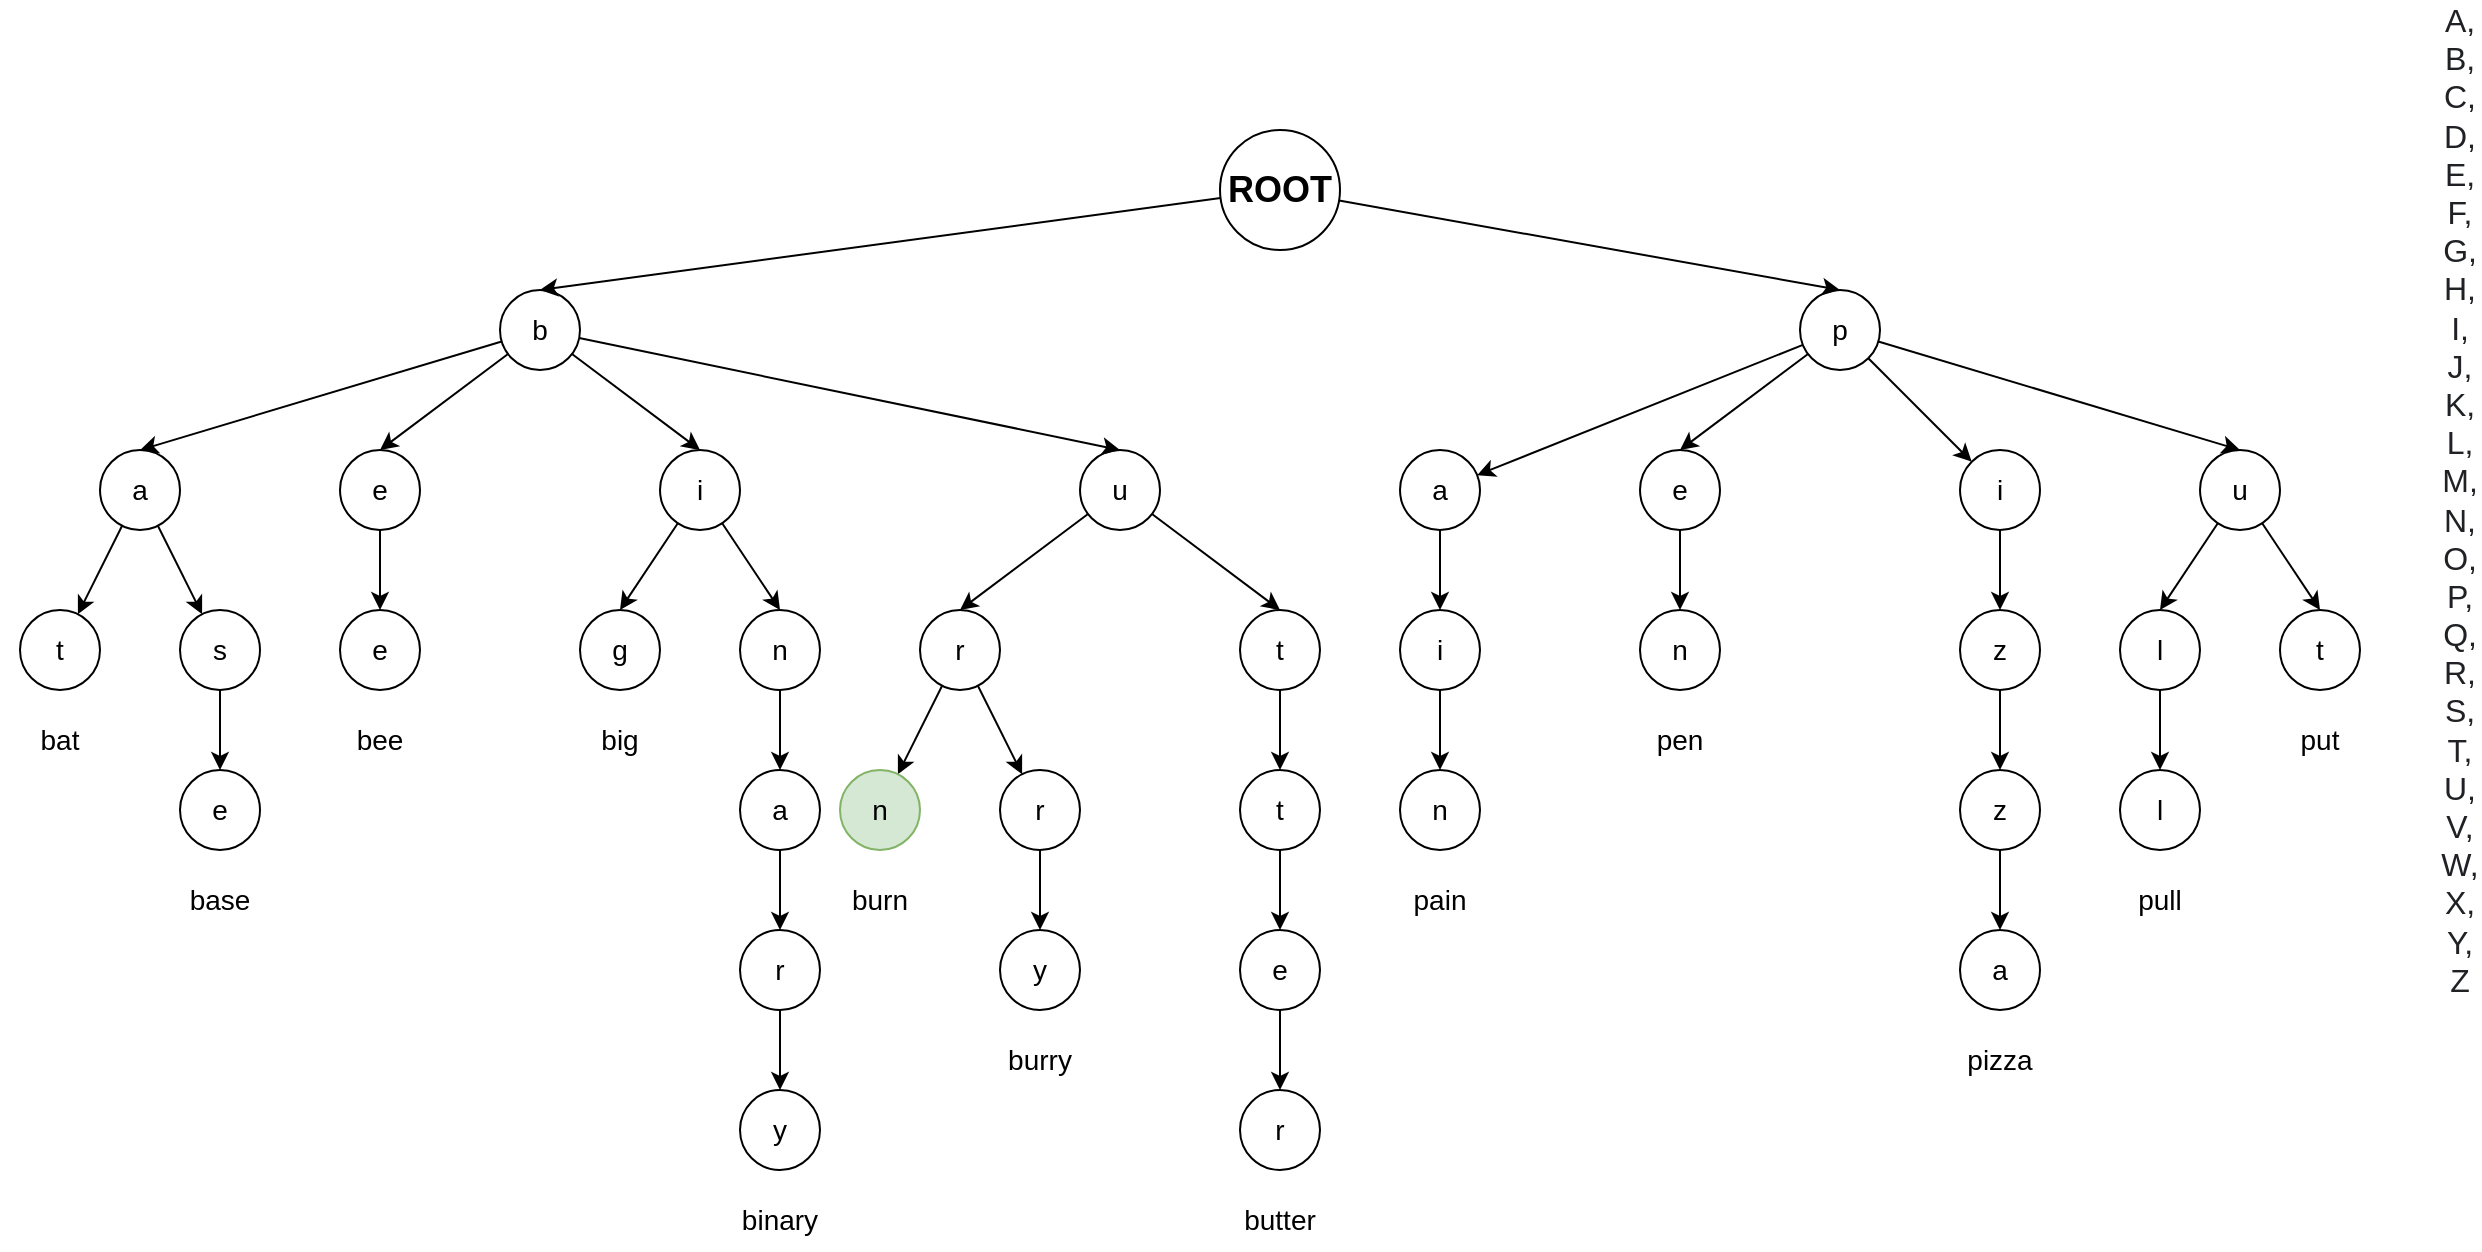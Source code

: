 <mxfile version="18.0.1" type="device"><diagram id="haRA-HjQbW8DLiiTYHPD" name="Page-1"><mxGraphModel dx="2952" dy="811" grid="1" gridSize="10" guides="1" tooltips="1" connect="1" arrows="1" fold="1" page="1" pageScale="1" pageWidth="1654" pageHeight="1169" math="0" shadow="0"><root><mxCell id="0"/><mxCell id="1" parent="0"/><mxCell id="Qas06qnebdyLXUHWS9HE-6" style="rounded=0;orthogonalLoop=1;jettySize=auto;html=1;entryX=0.5;entryY=0;entryDx=0;entryDy=0;fontSize=14;" parent="1" source="Qas06qnebdyLXUHWS9HE-2" target="Qas06qnebdyLXUHWS9HE-4" edge="1"><mxGeometry relative="1" as="geometry"/></mxCell><mxCell id="Qas06qnebdyLXUHWS9HE-23" style="edgeStyle=none;rounded=0;orthogonalLoop=1;jettySize=auto;html=1;entryX=0.5;entryY=0;entryDx=0;entryDy=0;fontSize=14;" parent="1" source="Qas06qnebdyLXUHWS9HE-2" target="Qas06qnebdyLXUHWS9HE-22" edge="1"><mxGeometry relative="1" as="geometry"/></mxCell><mxCell id="Qas06qnebdyLXUHWS9HE-2" value="ROOT" style="ellipse;whiteSpace=wrap;html=1;aspect=fixed;fillColor=none;fontStyle=1;fontSize=18;" parent="1" vertex="1"><mxGeometry x="470" y="80" width="60" height="60" as="geometry"/></mxCell><mxCell id="Qas06qnebdyLXUHWS9HE-8" style="rounded=0;orthogonalLoop=1;jettySize=auto;html=1;entryX=0.5;entryY=0;entryDx=0;entryDy=0;fontSize=14;" parent="1" source="Qas06qnebdyLXUHWS9HE-4" target="Qas06qnebdyLXUHWS9HE-7" edge="1"><mxGeometry relative="1" as="geometry"/></mxCell><mxCell id="Qas06qnebdyLXUHWS9HE-37" style="edgeStyle=none;rounded=0;orthogonalLoop=1;jettySize=auto;html=1;entryX=0.5;entryY=0;entryDx=0;entryDy=0;fontSize=14;" parent="1" source="Qas06qnebdyLXUHWS9HE-4" target="Qas06qnebdyLXUHWS9HE-36" edge="1"><mxGeometry relative="1" as="geometry"/></mxCell><mxCell id="Qas06qnebdyLXUHWS9HE-47" style="edgeStyle=none;rounded=0;orthogonalLoop=1;jettySize=auto;html=1;entryX=0.5;entryY=0;entryDx=0;entryDy=0;fontSize=14;" parent="1" source="Qas06qnebdyLXUHWS9HE-4" target="Qas06qnebdyLXUHWS9HE-46" edge="1"><mxGeometry relative="1" as="geometry"/></mxCell><mxCell id="Qas06qnebdyLXUHWS9HE-51" style="edgeStyle=none;rounded=0;orthogonalLoop=1;jettySize=auto;html=1;entryX=0.5;entryY=0;entryDx=0;entryDy=0;fontSize=14;" parent="1" source="Qas06qnebdyLXUHWS9HE-4" target="Qas06qnebdyLXUHWS9HE-50" edge="1"><mxGeometry relative="1" as="geometry"/></mxCell><mxCell id="Qas06qnebdyLXUHWS9HE-4" value="b" style="ellipse;whiteSpace=wrap;html=1;aspect=fixed;fillColor=none;fontStyle=0;fontSize=14;" parent="1" vertex="1"><mxGeometry x="110" y="160" width="40" height="40" as="geometry"/></mxCell><mxCell id="Qas06qnebdyLXUHWS9HE-10" style="edgeStyle=none;rounded=0;orthogonalLoop=1;jettySize=auto;html=1;entryX=0.5;entryY=0;entryDx=0;entryDy=0;fontSize=14;" parent="1" source="Qas06qnebdyLXUHWS9HE-7" target="Qas06qnebdyLXUHWS9HE-9" edge="1"><mxGeometry relative="1" as="geometry"/></mxCell><mxCell id="Qas06qnebdyLXUHWS9HE-14" style="edgeStyle=none;rounded=0;orthogonalLoop=1;jettySize=auto;html=1;entryX=0.5;entryY=0;entryDx=0;entryDy=0;fontSize=14;" parent="1" source="Qas06qnebdyLXUHWS9HE-7" target="Qas06qnebdyLXUHWS9HE-12" edge="1"><mxGeometry relative="1" as="geometry"/></mxCell><mxCell id="Qas06qnebdyLXUHWS9HE-7" value="i" style="ellipse;whiteSpace=wrap;html=1;aspect=fixed;fillColor=none;fontStyle=0;fontSize=14;" parent="1" vertex="1"><mxGeometry x="190" y="240" width="40" height="40" as="geometry"/></mxCell><mxCell id="Qas06qnebdyLXUHWS9HE-9" value="g" style="ellipse;whiteSpace=wrap;html=1;aspect=fixed;fillColor=none;fontStyle=0;fontSize=14;" parent="1" vertex="1"><mxGeometry x="150" y="320" width="40" height="40" as="geometry"/></mxCell><mxCell id="Qas06qnebdyLXUHWS9HE-11" value="&lt;span style=&quot;color: rgb(32, 33, 36); font-family: arial, sans-serif; font-size: 16px; text-align: start; background-color: rgb(255, 255, 255);&quot;&gt;A, B, C, D, E, F, G, H, I, J, K, L, M, N, O, P, Q, R, S, T, U, V, W, X, Y, Z&lt;/span&gt;" style="text;html=1;strokeColor=none;fillColor=none;align=center;verticalAlign=middle;whiteSpace=wrap;rounded=0;fontSize=14;" parent="1" vertex="1"><mxGeometry x="1080" y="250" width="20" height="30" as="geometry"/></mxCell><mxCell id="Qas06qnebdyLXUHWS9HE-17" style="edgeStyle=none;rounded=0;orthogonalLoop=1;jettySize=auto;html=1;entryX=0.5;entryY=0;entryDx=0;entryDy=0;fontSize=14;" parent="1" source="Qas06qnebdyLXUHWS9HE-12" target="Qas06qnebdyLXUHWS9HE-15" edge="1"><mxGeometry relative="1" as="geometry"/></mxCell><mxCell id="Qas06qnebdyLXUHWS9HE-12" value="n" style="ellipse;whiteSpace=wrap;html=1;aspect=fixed;fillColor=none;fontStyle=0;fontSize=14;" parent="1" vertex="1"><mxGeometry x="230" y="320" width="40" height="40" as="geometry"/></mxCell><mxCell id="Qas06qnebdyLXUHWS9HE-19" style="edgeStyle=none;rounded=0;orthogonalLoop=1;jettySize=auto;html=1;entryX=0.5;entryY=0;entryDx=0;entryDy=0;fontSize=14;" parent="1" source="Qas06qnebdyLXUHWS9HE-15" target="Qas06qnebdyLXUHWS9HE-18" edge="1"><mxGeometry relative="1" as="geometry"/></mxCell><mxCell id="Qas06qnebdyLXUHWS9HE-15" value="a" style="ellipse;whiteSpace=wrap;html=1;aspect=fixed;fillColor=none;fontStyle=0;fontSize=14;" parent="1" vertex="1"><mxGeometry x="230" y="400" width="40" height="40" as="geometry"/></mxCell><mxCell id="Qas06qnebdyLXUHWS9HE-21" style="edgeStyle=none;rounded=0;orthogonalLoop=1;jettySize=auto;html=1;entryX=0.5;entryY=0;entryDx=0;entryDy=0;fontSize=14;" parent="1" source="Qas06qnebdyLXUHWS9HE-18" target="Qas06qnebdyLXUHWS9HE-20" edge="1"><mxGeometry relative="1" as="geometry"/></mxCell><mxCell id="Qas06qnebdyLXUHWS9HE-18" value="r" style="ellipse;whiteSpace=wrap;html=1;aspect=fixed;fillColor=none;fontStyle=0;fontSize=14;" parent="1" vertex="1"><mxGeometry x="230" y="480" width="40" height="40" as="geometry"/></mxCell><mxCell id="Qas06qnebdyLXUHWS9HE-20" value="y" style="ellipse;whiteSpace=wrap;html=1;aspect=fixed;fillColor=none;fontStyle=0;fontSize=14;" parent="1" vertex="1"><mxGeometry x="230" y="560" width="40" height="40" as="geometry"/></mxCell><mxCell id="Qas06qnebdyLXUHWS9HE-26" style="edgeStyle=none;rounded=0;orthogonalLoop=1;jettySize=auto;html=1;entryX=0.5;entryY=0;entryDx=0;entryDy=0;fontSize=14;" parent="1" source="Qas06qnebdyLXUHWS9HE-22" target="Qas06qnebdyLXUHWS9HE-24" edge="1"><mxGeometry relative="1" as="geometry"/></mxCell><mxCell id="Qas06qnebdyLXUHWS9HE-30" style="edgeStyle=none;rounded=0;orthogonalLoop=1;jettySize=auto;html=1;entryX=0.5;entryY=0;entryDx=0;entryDy=0;fontSize=14;" parent="1" source="Qas06qnebdyLXUHWS9HE-22" target="Qas06qnebdyLXUHWS9HE-28" edge="1"><mxGeometry relative="1" as="geometry"/></mxCell><mxCell id="t0z1Q9iW6rwL3LVMpm-f-2" value="" style="rounded=0;orthogonalLoop=1;jettySize=auto;html=1;" parent="1" source="Qas06qnebdyLXUHWS9HE-22" target="t0z1Q9iW6rwL3LVMpm-f-1" edge="1"><mxGeometry relative="1" as="geometry"/></mxCell><mxCell id="t0z1Q9iW6rwL3LVMpm-f-11" value="" style="edgeStyle=none;rounded=0;orthogonalLoop=1;jettySize=auto;html=1;" parent="1" source="Qas06qnebdyLXUHWS9HE-22" target="t0z1Q9iW6rwL3LVMpm-f-10" edge="1"><mxGeometry relative="1" as="geometry"/></mxCell><mxCell id="Qas06qnebdyLXUHWS9HE-22" value="p" style="ellipse;whiteSpace=wrap;html=1;aspect=fixed;fillColor=none;fontStyle=0;fontSize=14;" parent="1" vertex="1"><mxGeometry x="760" y="160" width="40" height="40" as="geometry"/></mxCell><mxCell id="Qas06qnebdyLXUHWS9HE-27" style="edgeStyle=none;rounded=0;orthogonalLoop=1;jettySize=auto;html=1;entryX=0.5;entryY=0;entryDx=0;entryDy=0;fontSize=14;" parent="1" source="Qas06qnebdyLXUHWS9HE-24" target="Qas06qnebdyLXUHWS9HE-25" edge="1"><mxGeometry relative="1" as="geometry"/></mxCell><mxCell id="Qas06qnebdyLXUHWS9HE-24" value="e" style="ellipse;whiteSpace=wrap;html=1;aspect=fixed;fillColor=none;fontStyle=0;fontSize=14;" parent="1" vertex="1"><mxGeometry x="680" y="240" width="40" height="40" as="geometry"/></mxCell><mxCell id="Qas06qnebdyLXUHWS9HE-25" value="n" style="ellipse;whiteSpace=wrap;html=1;aspect=fixed;fillColor=none;fontStyle=0;fontSize=14;" parent="1" vertex="1"><mxGeometry x="680" y="320" width="40" height="40" as="geometry"/></mxCell><mxCell id="Qas06qnebdyLXUHWS9HE-31" style="edgeStyle=none;rounded=0;orthogonalLoop=1;jettySize=auto;html=1;entryX=0.5;entryY=0;entryDx=0;entryDy=0;fontSize=14;" parent="1" source="Qas06qnebdyLXUHWS9HE-28" target="Qas06qnebdyLXUHWS9HE-29" edge="1"><mxGeometry relative="1" as="geometry"/></mxCell><mxCell id="Qas06qnebdyLXUHWS9HE-33" style="edgeStyle=none;rounded=0;orthogonalLoop=1;jettySize=auto;html=1;entryX=0.5;entryY=0;entryDx=0;entryDy=0;fontSize=14;" parent="1" source="Qas06qnebdyLXUHWS9HE-28" target="Qas06qnebdyLXUHWS9HE-32" edge="1"><mxGeometry relative="1" as="geometry"/></mxCell><mxCell id="Qas06qnebdyLXUHWS9HE-28" value="u" style="ellipse;whiteSpace=wrap;html=1;aspect=fixed;fillColor=none;fontStyle=0;fontSize=14;" parent="1" vertex="1"><mxGeometry x="960" y="240" width="40" height="40" as="geometry"/></mxCell><mxCell id="Qas06qnebdyLXUHWS9HE-29" value="t" style="ellipse;whiteSpace=wrap;html=1;aspect=fixed;fillColor=none;fontStyle=0;fontSize=14;" parent="1" vertex="1"><mxGeometry x="1000" y="320" width="40" height="40" as="geometry"/></mxCell><mxCell id="Qas06qnebdyLXUHWS9HE-35" style="edgeStyle=none;rounded=0;orthogonalLoop=1;jettySize=auto;html=1;entryX=0.5;entryY=0;entryDx=0;entryDy=0;fontSize=14;" parent="1" source="Qas06qnebdyLXUHWS9HE-32" target="Qas06qnebdyLXUHWS9HE-34" edge="1"><mxGeometry relative="1" as="geometry"/></mxCell><mxCell id="Qas06qnebdyLXUHWS9HE-32" value="l" style="ellipse;whiteSpace=wrap;html=1;aspect=fixed;fillColor=none;fontStyle=0;fontSize=14;" parent="1" vertex="1"><mxGeometry x="920" y="320" width="40" height="40" as="geometry"/></mxCell><mxCell id="Qas06qnebdyLXUHWS9HE-34" value="l" style="ellipse;whiteSpace=wrap;html=1;aspect=fixed;fillColor=none;fontStyle=0;fontSize=14;" parent="1" vertex="1"><mxGeometry x="920" y="400" width="40" height="40" as="geometry"/></mxCell><mxCell id="Qas06qnebdyLXUHWS9HE-42" style="edgeStyle=none;rounded=0;orthogonalLoop=1;jettySize=auto;html=1;entryX=0.5;entryY=0;entryDx=0;entryDy=0;fontSize=14;" parent="1" source="Qas06qnebdyLXUHWS9HE-36" target="Qas06qnebdyLXUHWS9HE-38" edge="1"><mxGeometry relative="1" as="geometry"/></mxCell><mxCell id="t0z1Q9iW6rwL3LVMpm-f-20" value="" style="edgeStyle=none;rounded=0;orthogonalLoop=1;jettySize=auto;html=1;entryX=0.5;entryY=0;entryDx=0;entryDy=0;" parent="1" source="Qas06qnebdyLXUHWS9HE-36" target="t0z1Q9iW6rwL3LVMpm-f-19" edge="1"><mxGeometry relative="1" as="geometry"/></mxCell><mxCell id="Qas06qnebdyLXUHWS9HE-36" value="u" style="ellipse;whiteSpace=wrap;html=1;aspect=fixed;fillColor=none;fontStyle=0;fontSize=14;" parent="1" vertex="1"><mxGeometry x="400" y="240" width="40" height="40" as="geometry"/></mxCell><mxCell id="Qas06qnebdyLXUHWS9HE-43" style="edgeStyle=none;rounded=0;orthogonalLoop=1;jettySize=auto;html=1;entryX=0.5;entryY=0;entryDx=0;entryDy=0;fontSize=14;" parent="1" source="Qas06qnebdyLXUHWS9HE-38" target="Qas06qnebdyLXUHWS9HE-39" edge="1"><mxGeometry relative="1" as="geometry"/></mxCell><mxCell id="Qas06qnebdyLXUHWS9HE-38" value="t" style="ellipse;whiteSpace=wrap;html=1;aspect=fixed;fillColor=none;fontStyle=0;fontSize=14;" parent="1" vertex="1"><mxGeometry x="480" y="320" width="40" height="40" as="geometry"/></mxCell><mxCell id="Qas06qnebdyLXUHWS9HE-44" style="edgeStyle=none;rounded=0;orthogonalLoop=1;jettySize=auto;html=1;entryX=0.5;entryY=0;entryDx=0;entryDy=0;fontSize=14;" parent="1" source="Qas06qnebdyLXUHWS9HE-39" target="Qas06qnebdyLXUHWS9HE-40" edge="1"><mxGeometry relative="1" as="geometry"/></mxCell><mxCell id="Qas06qnebdyLXUHWS9HE-39" value="t" style="ellipse;whiteSpace=wrap;html=1;aspect=fixed;fillColor=none;fontStyle=0;fontSize=14;" parent="1" vertex="1"><mxGeometry x="480" y="400" width="40" height="40" as="geometry"/></mxCell><mxCell id="Qas06qnebdyLXUHWS9HE-45" style="edgeStyle=none;rounded=0;orthogonalLoop=1;jettySize=auto;html=1;entryX=0.5;entryY=0;entryDx=0;entryDy=0;fontSize=14;" parent="1" source="Qas06qnebdyLXUHWS9HE-40" target="Qas06qnebdyLXUHWS9HE-41" edge="1"><mxGeometry relative="1" as="geometry"/></mxCell><mxCell id="Qas06qnebdyLXUHWS9HE-40" value="e" style="ellipse;whiteSpace=wrap;html=1;aspect=fixed;fillColor=none;fontStyle=0;fontSize=14;" parent="1" vertex="1"><mxGeometry x="480" y="480" width="40" height="40" as="geometry"/></mxCell><mxCell id="Qas06qnebdyLXUHWS9HE-41" value="r" style="ellipse;whiteSpace=wrap;html=1;aspect=fixed;fillColor=none;fontStyle=0;fontSize=14;" parent="1" vertex="1"><mxGeometry x="480" y="560" width="40" height="40" as="geometry"/></mxCell><mxCell id="Qas06qnebdyLXUHWS9HE-49" value="" style="edgeStyle=none;rounded=0;orthogonalLoop=1;jettySize=auto;html=1;fontSize=14;" parent="1" source="Qas06qnebdyLXUHWS9HE-46" target="Qas06qnebdyLXUHWS9HE-48" edge="1"><mxGeometry relative="1" as="geometry"/></mxCell><mxCell id="Qas06qnebdyLXUHWS9HE-46" value="e" style="ellipse;whiteSpace=wrap;html=1;aspect=fixed;fillColor=none;fontStyle=0;fontSize=14;" parent="1" vertex="1"><mxGeometry x="30" y="240" width="40" height="40" as="geometry"/></mxCell><mxCell id="Qas06qnebdyLXUHWS9HE-48" value="e" style="ellipse;whiteSpace=wrap;html=1;aspect=fixed;fillColor=none;fontStyle=0;fontSize=14;" parent="1" vertex="1"><mxGeometry x="30" y="320" width="40" height="40" as="geometry"/></mxCell><mxCell id="Qas06qnebdyLXUHWS9HE-53" value="" style="edgeStyle=none;rounded=0;orthogonalLoop=1;jettySize=auto;html=1;fontSize=14;" parent="1" source="Qas06qnebdyLXUHWS9HE-50" target="Qas06qnebdyLXUHWS9HE-52" edge="1"><mxGeometry relative="1" as="geometry"/></mxCell><mxCell id="Qas06qnebdyLXUHWS9HE-55" value="" style="edgeStyle=none;rounded=0;orthogonalLoop=1;jettySize=auto;html=1;fontSize=14;" parent="1" source="Qas06qnebdyLXUHWS9HE-50" target="Qas06qnebdyLXUHWS9HE-54" edge="1"><mxGeometry relative="1" as="geometry"/></mxCell><mxCell id="Qas06qnebdyLXUHWS9HE-50" value="a" style="ellipse;whiteSpace=wrap;html=1;aspect=fixed;fillColor=none;fontStyle=0;fontSize=14;" parent="1" vertex="1"><mxGeometry x="-90" y="240" width="40" height="40" as="geometry"/></mxCell><mxCell id="Qas06qnebdyLXUHWS9HE-52" value="t" style="ellipse;whiteSpace=wrap;html=1;aspect=fixed;fillColor=none;fontStyle=0;fontSize=14;" parent="1" vertex="1"><mxGeometry x="-130" y="320" width="40" height="40" as="geometry"/></mxCell><mxCell id="Qas06qnebdyLXUHWS9HE-57" value="" style="edgeStyle=none;rounded=0;orthogonalLoop=1;jettySize=auto;html=1;fontSize=14;" parent="1" source="Qas06qnebdyLXUHWS9HE-54" target="Qas06qnebdyLXUHWS9HE-56" edge="1"><mxGeometry relative="1" as="geometry"/></mxCell><mxCell id="Qas06qnebdyLXUHWS9HE-54" value="s" style="ellipse;whiteSpace=wrap;html=1;aspect=fixed;fillColor=none;fontStyle=0;fontSize=14;" parent="1" vertex="1"><mxGeometry x="-50" y="320" width="40" height="40" as="geometry"/></mxCell><mxCell id="Qas06qnebdyLXUHWS9HE-56" value="e" style="ellipse;whiteSpace=wrap;html=1;aspect=fixed;fillColor=none;fontStyle=0;fontSize=14;" parent="1" vertex="1"><mxGeometry x="-50" y="400" width="40" height="40" as="geometry"/></mxCell><mxCell id="Qas06qnebdyLXUHWS9HE-58" value="bat" style="text;html=1;strokeColor=none;fillColor=none;align=center;verticalAlign=middle;whiteSpace=wrap;rounded=0;fontSize=14;" parent="1" vertex="1"><mxGeometry x="-140" y="370" width="60" height="30" as="geometry"/></mxCell><mxCell id="Qas06qnebdyLXUHWS9HE-59" value="base" style="text;html=1;strokeColor=none;fillColor=none;align=center;verticalAlign=middle;whiteSpace=wrap;rounded=0;fontSize=14;" parent="1" vertex="1"><mxGeometry x="-60" y="450" width="60" height="30" as="geometry"/></mxCell><mxCell id="Qas06qnebdyLXUHWS9HE-60" value="binary" style="text;html=1;strokeColor=none;fillColor=none;align=center;verticalAlign=middle;whiteSpace=wrap;rounded=0;fontSize=14;" parent="1" vertex="1"><mxGeometry x="220" y="610" width="60" height="30" as="geometry"/></mxCell><mxCell id="Qas06qnebdyLXUHWS9HE-61" value="bee" style="text;html=1;strokeColor=none;fillColor=none;align=center;verticalAlign=middle;whiteSpace=wrap;rounded=0;fontSize=14;" parent="1" vertex="1"><mxGeometry x="20" y="370" width="60" height="30" as="geometry"/></mxCell><mxCell id="Qas06qnebdyLXUHWS9HE-62" value="big" style="text;html=1;strokeColor=none;fillColor=none;align=center;verticalAlign=middle;whiteSpace=wrap;rounded=0;fontSize=14;" parent="1" vertex="1"><mxGeometry x="140" y="370" width="60" height="30" as="geometry"/></mxCell><mxCell id="Qas06qnebdyLXUHWS9HE-63" value="butter" style="text;html=1;strokeColor=none;fillColor=none;align=center;verticalAlign=middle;whiteSpace=wrap;rounded=0;fontSize=14;" parent="1" vertex="1"><mxGeometry x="470" y="610" width="60" height="30" as="geometry"/></mxCell><mxCell id="Qas06qnebdyLXUHWS9HE-64" value="pen" style="text;html=1;strokeColor=none;fillColor=none;align=center;verticalAlign=middle;whiteSpace=wrap;rounded=0;fontSize=14;" parent="1" vertex="1"><mxGeometry x="670" y="370" width="60" height="30" as="geometry"/></mxCell><mxCell id="Qas06qnebdyLXUHWS9HE-65" value="pull" style="text;html=1;strokeColor=none;fillColor=none;align=center;verticalAlign=middle;whiteSpace=wrap;rounded=0;fontSize=14;" parent="1" vertex="1"><mxGeometry x="910" y="450" width="60" height="30" as="geometry"/></mxCell><mxCell id="Qas06qnebdyLXUHWS9HE-66" value="put" style="text;html=1;strokeColor=none;fillColor=none;align=center;verticalAlign=middle;whiteSpace=wrap;rounded=0;fontSize=14;" parent="1" vertex="1"><mxGeometry x="990" y="370" width="60" height="30" as="geometry"/></mxCell><mxCell id="t0z1Q9iW6rwL3LVMpm-f-4" value="" style="edgeStyle=none;rounded=0;orthogonalLoop=1;jettySize=auto;html=1;" parent="1" source="t0z1Q9iW6rwL3LVMpm-f-1" target="t0z1Q9iW6rwL3LVMpm-f-3" edge="1"><mxGeometry relative="1" as="geometry"/></mxCell><mxCell id="t0z1Q9iW6rwL3LVMpm-f-1" value="a" style="ellipse;whiteSpace=wrap;html=1;aspect=fixed;fillColor=none;fontStyle=0;fontSize=14;" parent="1" vertex="1"><mxGeometry x="560" y="240" width="40" height="40" as="geometry"/></mxCell><mxCell id="t0z1Q9iW6rwL3LVMpm-f-6" value="" style="edgeStyle=none;rounded=0;orthogonalLoop=1;jettySize=auto;html=1;" parent="1" source="t0z1Q9iW6rwL3LVMpm-f-3" target="t0z1Q9iW6rwL3LVMpm-f-5" edge="1"><mxGeometry relative="1" as="geometry"/></mxCell><mxCell id="t0z1Q9iW6rwL3LVMpm-f-3" value="i" style="ellipse;whiteSpace=wrap;html=1;aspect=fixed;fillColor=none;fontStyle=0;fontSize=14;" parent="1" vertex="1"><mxGeometry x="560" y="320" width="40" height="40" as="geometry"/></mxCell><mxCell id="t0z1Q9iW6rwL3LVMpm-f-5" value="n" style="ellipse;whiteSpace=wrap;html=1;aspect=fixed;fillColor=none;fontStyle=0;fontSize=14;" parent="1" vertex="1"><mxGeometry x="560" y="400" width="40" height="40" as="geometry"/></mxCell><mxCell id="t0z1Q9iW6rwL3LVMpm-f-9" value="pain" style="text;html=1;strokeColor=none;fillColor=none;align=center;verticalAlign=middle;whiteSpace=wrap;rounded=0;fontSize=14;" parent="1" vertex="1"><mxGeometry x="550" y="450" width="60" height="30" as="geometry"/></mxCell><mxCell id="t0z1Q9iW6rwL3LVMpm-f-13" value="" style="edgeStyle=none;rounded=0;orthogonalLoop=1;jettySize=auto;html=1;" parent="1" source="t0z1Q9iW6rwL3LVMpm-f-10" target="t0z1Q9iW6rwL3LVMpm-f-12" edge="1"><mxGeometry relative="1" as="geometry"/></mxCell><mxCell id="t0z1Q9iW6rwL3LVMpm-f-10" value="i" style="ellipse;whiteSpace=wrap;html=1;aspect=fixed;fillColor=none;fontStyle=0;fontSize=14;" parent="1" vertex="1"><mxGeometry x="840" y="240" width="40" height="40" as="geometry"/></mxCell><mxCell id="t0z1Q9iW6rwL3LVMpm-f-15" value="" style="edgeStyle=none;rounded=0;orthogonalLoop=1;jettySize=auto;html=1;" parent="1" source="t0z1Q9iW6rwL3LVMpm-f-12" target="t0z1Q9iW6rwL3LVMpm-f-14" edge="1"><mxGeometry relative="1" as="geometry"/></mxCell><mxCell id="t0z1Q9iW6rwL3LVMpm-f-12" value="z" style="ellipse;whiteSpace=wrap;html=1;aspect=fixed;fillColor=none;fontStyle=0;fontSize=14;" parent="1" vertex="1"><mxGeometry x="840" y="320" width="40" height="40" as="geometry"/></mxCell><mxCell id="t0z1Q9iW6rwL3LVMpm-f-17" value="" style="edgeStyle=none;rounded=0;orthogonalLoop=1;jettySize=auto;html=1;" parent="1" source="t0z1Q9iW6rwL3LVMpm-f-14" target="t0z1Q9iW6rwL3LVMpm-f-16" edge="1"><mxGeometry relative="1" as="geometry"/></mxCell><mxCell id="t0z1Q9iW6rwL3LVMpm-f-14" value="z" style="ellipse;whiteSpace=wrap;html=1;aspect=fixed;fillColor=none;fontStyle=0;fontSize=14;" parent="1" vertex="1"><mxGeometry x="840" y="400" width="40" height="40" as="geometry"/></mxCell><mxCell id="t0z1Q9iW6rwL3LVMpm-f-16" value="a" style="ellipse;whiteSpace=wrap;html=1;aspect=fixed;fillColor=none;fontStyle=0;fontSize=14;" parent="1" vertex="1"><mxGeometry x="840" y="480" width="40" height="40" as="geometry"/></mxCell><mxCell id="t0z1Q9iW6rwL3LVMpm-f-18" value="pizza" style="text;html=1;strokeColor=none;fillColor=none;align=center;verticalAlign=middle;whiteSpace=wrap;rounded=0;fontSize=14;" parent="1" vertex="1"><mxGeometry x="830" y="530" width="60" height="30" as="geometry"/></mxCell><mxCell id="t0z1Q9iW6rwL3LVMpm-f-22" value="" style="edgeStyle=none;rounded=0;orthogonalLoop=1;jettySize=auto;html=1;" parent="1" source="t0z1Q9iW6rwL3LVMpm-f-19" target="t0z1Q9iW6rwL3LVMpm-f-21" edge="1"><mxGeometry relative="1" as="geometry"/></mxCell><mxCell id="OzpQwcEsRatQbwLjB39N-2" value="" style="rounded=0;orthogonalLoop=1;jettySize=auto;html=1;" edge="1" parent="1" source="t0z1Q9iW6rwL3LVMpm-f-19" target="OzpQwcEsRatQbwLjB39N-1"><mxGeometry relative="1" as="geometry"/></mxCell><mxCell id="t0z1Q9iW6rwL3LVMpm-f-19" value="r" style="ellipse;whiteSpace=wrap;html=1;aspect=fixed;fillColor=none;fontStyle=0;fontSize=14;" parent="1" vertex="1"><mxGeometry x="320" y="320" width="40" height="40" as="geometry"/></mxCell><mxCell id="t0z1Q9iW6rwL3LVMpm-f-24" value="" style="edgeStyle=none;rounded=0;orthogonalLoop=1;jettySize=auto;html=1;" parent="1" source="t0z1Q9iW6rwL3LVMpm-f-21" target="t0z1Q9iW6rwL3LVMpm-f-23" edge="1"><mxGeometry relative="1" as="geometry"/></mxCell><mxCell id="t0z1Q9iW6rwL3LVMpm-f-21" value="r" style="ellipse;whiteSpace=wrap;html=1;aspect=fixed;fillColor=none;fontStyle=0;fontSize=14;" parent="1" vertex="1"><mxGeometry x="360" y="400" width="40" height="40" as="geometry"/></mxCell><mxCell id="t0z1Q9iW6rwL3LVMpm-f-23" value="y" style="ellipse;whiteSpace=wrap;html=1;aspect=fixed;fillColor=none;fontStyle=0;fontSize=14;" parent="1" vertex="1"><mxGeometry x="360" y="480" width="40" height="40" as="geometry"/></mxCell><mxCell id="t0z1Q9iW6rwL3LVMpm-f-27" value="burry" style="text;html=1;strokeColor=none;fillColor=none;align=center;verticalAlign=middle;whiteSpace=wrap;rounded=0;fontSize=14;" parent="1" vertex="1"><mxGeometry x="350" y="530" width="60" height="30" as="geometry"/></mxCell><mxCell id="OzpQwcEsRatQbwLjB39N-1" value="n" style="ellipse;whiteSpace=wrap;html=1;aspect=fixed;fillColor=#d5e8d4;fontStyle=0;fontSize=14;strokeColor=#82b366;" vertex="1" parent="1"><mxGeometry x="280" y="400" width="40" height="40" as="geometry"/></mxCell><mxCell id="OzpQwcEsRatQbwLjB39N-3" value="burn" style="text;html=1;strokeColor=none;fillColor=none;align=center;verticalAlign=middle;whiteSpace=wrap;rounded=0;fontSize=14;" vertex="1" parent="1"><mxGeometry x="270" y="450" width="60" height="30" as="geometry"/></mxCell></root></mxGraphModel></diagram></mxfile>